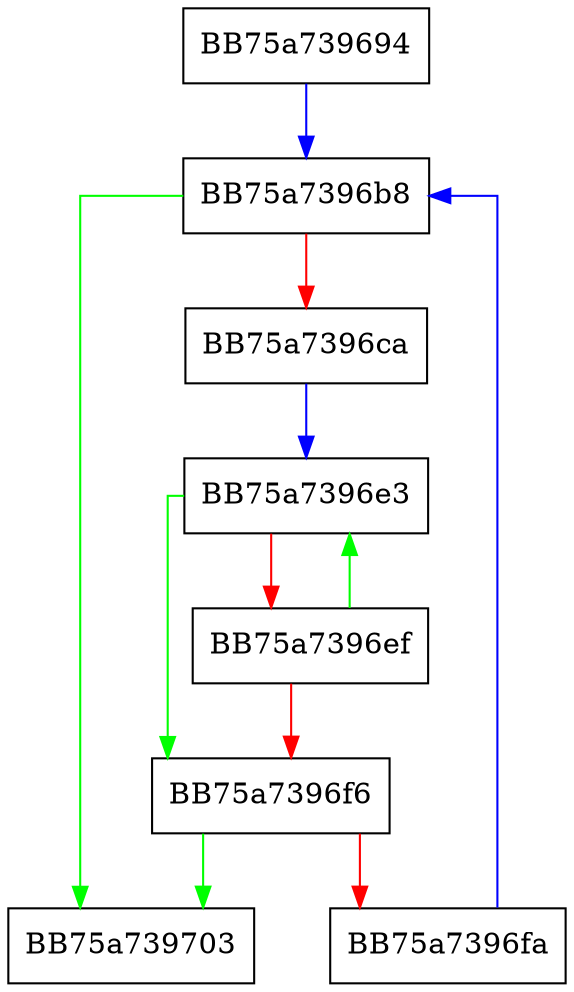 digraph InternalFind {
  node [shape="box"];
  graph [splines=ortho];
  BB75a739694 -> BB75a7396b8 [color="blue"];
  BB75a7396b8 -> BB75a739703 [color="green"];
  BB75a7396b8 -> BB75a7396ca [color="red"];
  BB75a7396ca -> BB75a7396e3 [color="blue"];
  BB75a7396e3 -> BB75a7396f6 [color="green"];
  BB75a7396e3 -> BB75a7396ef [color="red"];
  BB75a7396ef -> BB75a7396e3 [color="green"];
  BB75a7396ef -> BB75a7396f6 [color="red"];
  BB75a7396f6 -> BB75a739703 [color="green"];
  BB75a7396f6 -> BB75a7396fa [color="red"];
  BB75a7396fa -> BB75a7396b8 [color="blue"];
}